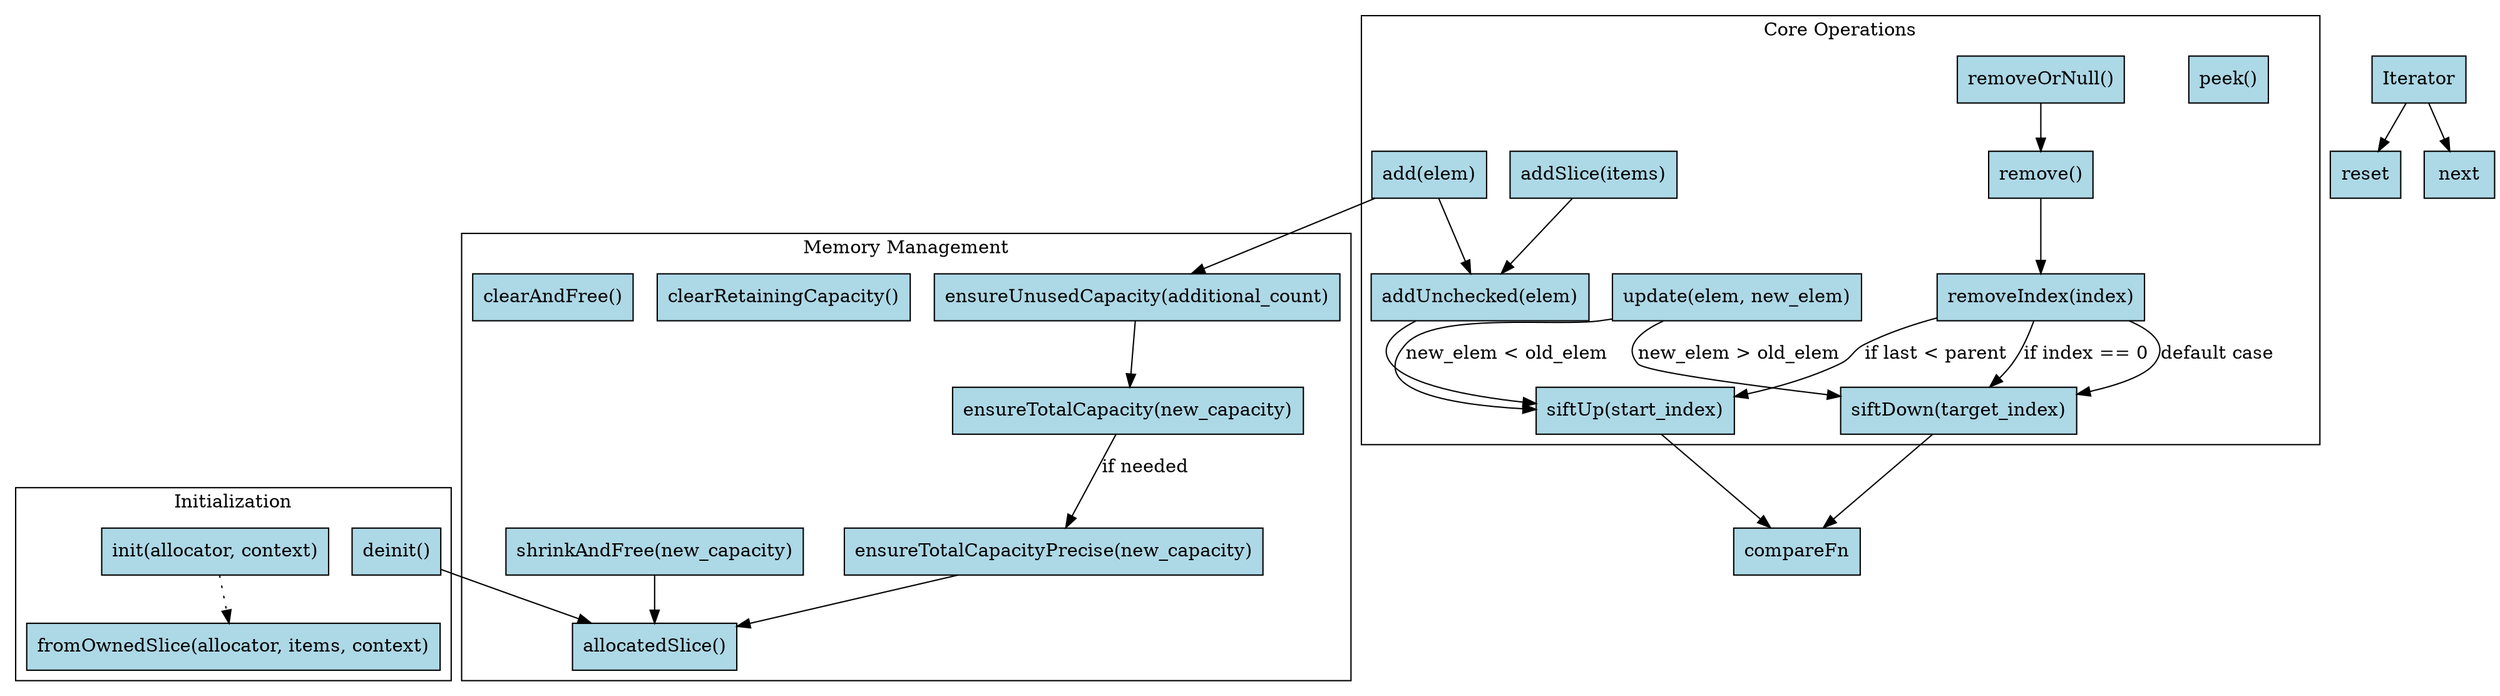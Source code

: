 
digraph PriorityQueue {
    node [shape=rectangle, style=filled, fillcolor=lightblue];

    // Initialization and Deinitialization
    init [label="init(allocator, context)"];
    deinit [label="deinit()"];
    fromOwnedSlice [label="fromOwnedSlice(allocator, items, context)"];

    // Capacity Management
    ensureTotalCapacity [label="ensureTotalCapacity(new_capacity)"];
    ensureTotalCapacityPrecise [label="ensureTotalCapacityPrecise(new_capacity)"];
    ensureUnusedCapacity [label="ensureUnusedCapacity(additional_count)"];
    shrinkAndFree [label="shrinkAndFree(new_capacity)"];
    clearRetainingCapacity [label="clearRetainingCapacity()"];
    clearAndFree [label="clearAndFree()"];

    // Core Operations
    add [label="add(elem)"];
    addUnchecked [label="addUnchecked(elem)"];
    siftUp [label="siftUp(start_index)"];
    addSlice [label="addSlice(items)"];
    peek [label="peek()"];
    removeOrNull [label="removeOrNull()"];
    remove [label="remove()"];
    removeIndex [label="removeIndex(index)"];
    siftDown [label="siftDown(target_index)"];
    update [label="update(elem, new_elem)"];

    // Helper Functions
    allocatedSlice [label="allocatedSlice()"];
    Iterator [label="Iterator"];

    // Relationships
    init -> fromOwnedSlice [style=dotted];
    deinit -> allocatedSlice;

    add -> ensureUnusedCapacity;
    ensureUnusedCapacity -> ensureTotalCapacity;
    ensureTotalCapacity -> ensureTotalCapacityPrecise [label="if needed"];
    add -> addUnchecked;
    addUnchecked -> siftUp;
    addSlice -> addUnchecked;

    removeOrNull -> remove;
    remove -> removeIndex;
    removeIndex -> siftDown [label="if index == 0"];
    removeIndex -> siftUp [label="if last < parent"];
    removeIndex -> siftDown [label="default case"];

    update -> siftUp [label="new_elem < old_elem"];
    update -> siftDown [label="new_elem > old_elem"];

    // Memory Management
    ensureTotalCapacityPrecise -> allocatedSlice;
    shrinkAndFree -> allocatedSlice;

    // Subroutines
    siftUp -> compareFn;
    siftDown -> compareFn;

    // Iterator
    Iterator -> next;
    Iterator -> reset;

    // Grouping
    subgraph cluster_memory {
        label="Memory Management";
        ensureTotalCapacity;
        ensureTotalCapacityPrecise;
        ensureUnusedCapacity;
        shrinkAndFree;
        clearRetainingCapacity;
        clearAndFree;
        allocatedSlice;
    }

    subgraph cluster_core {
        label="Core Operations";
        add;
        addUnchecked;
        siftUp;
        addSlice;
        peek;
        removeOrNull;
        remove;
        removeIndex;
        siftDown;
        update;
    }

    subgraph cluster_init {
        label="Initialization";
        init;
        fromOwnedSlice;
        deinit;
    }
}
